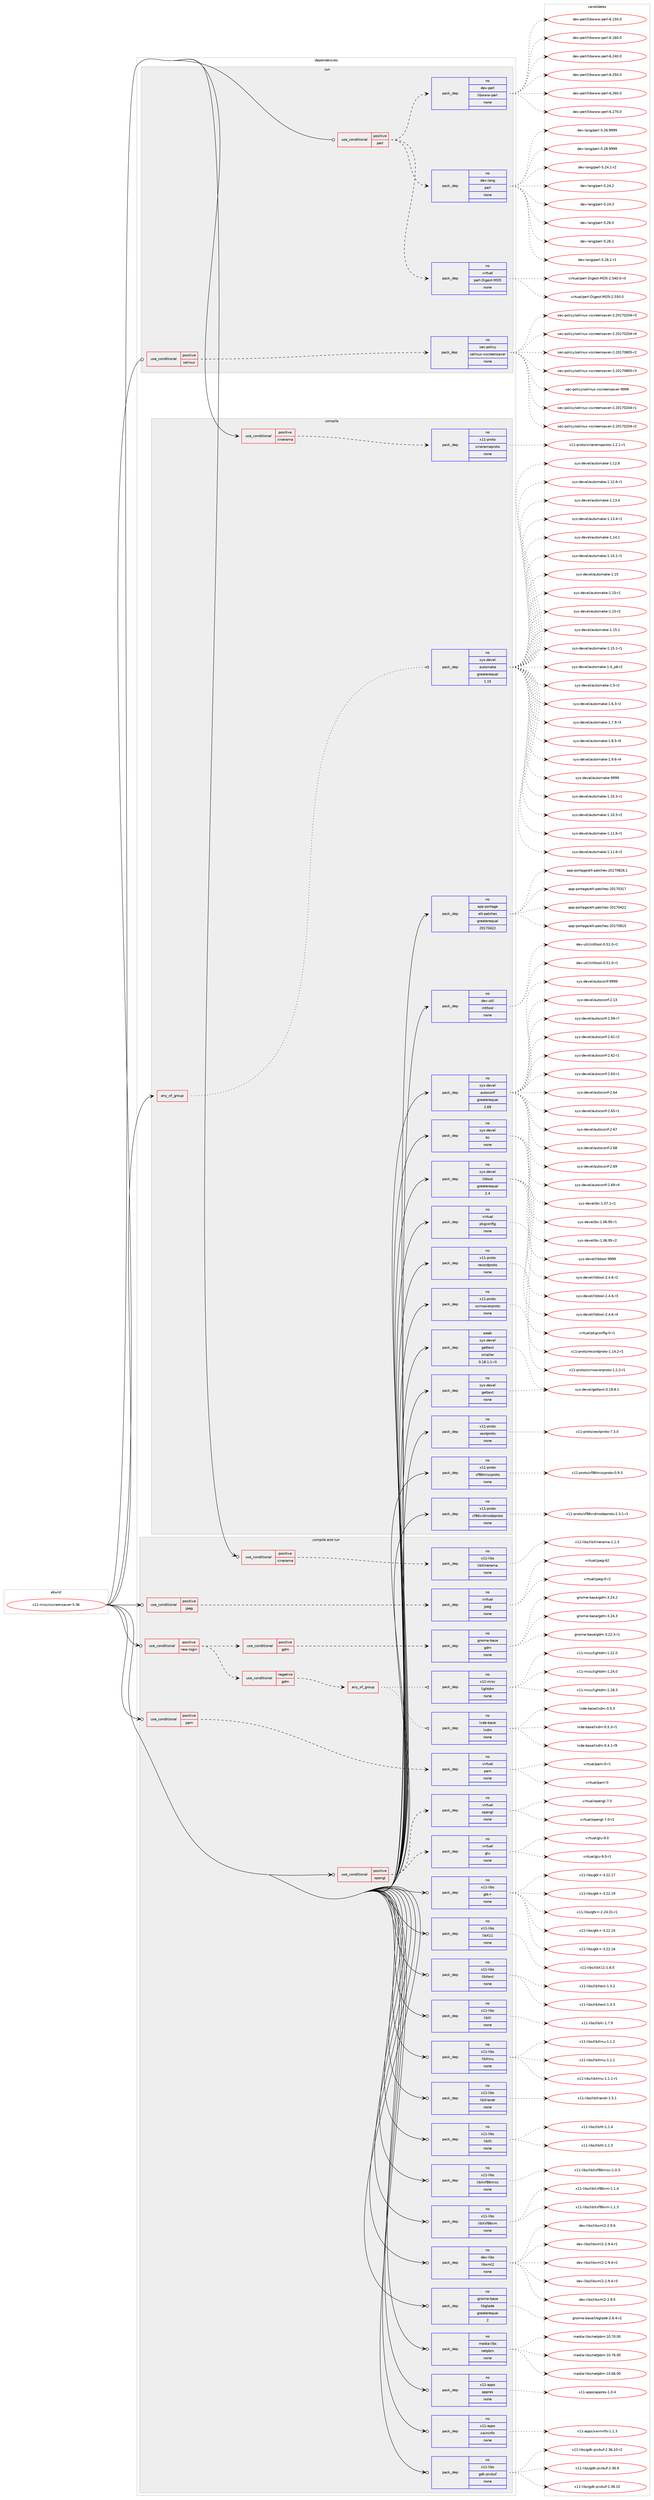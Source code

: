 digraph prolog {

# *************
# Graph options
# *************

newrank=true;
concentrate=true;
compound=true;
graph [rankdir=LR,fontname=Helvetica,fontsize=10,ranksep=1.5];#, ranksep=2.5, nodesep=0.2];
edge  [arrowhead=vee];
node  [fontname=Helvetica,fontsize=10];

# **********
# The ebuild
# **********

subgraph cluster_leftcol {
color=gray;
rank=same;
label=<<i>ebuild</i>>;
id [label="x11-misc/xscreensaver-5.36", color=red, width=4, href="../x11-misc/xscreensaver-5.36.svg"];
}

# ****************
# The dependencies
# ****************

subgraph cluster_midcol {
color=gray;
label=<<i>dependencies</i>>;
subgraph cluster_compile {
fillcolor="#eeeeee";
style=filled;
label=<<i>compile</i>>;
subgraph any9540 {
dependency525740 [label=<<TABLE BORDER="0" CELLBORDER="1" CELLSPACING="0" CELLPADDING="4"><TR><TD CELLPADDING="10">any_of_group</TD></TR></TABLE>>, shape=none, color=red];subgraph pack392377 {
dependency525741 [label=<<TABLE BORDER="0" CELLBORDER="1" CELLSPACING="0" CELLPADDING="4" WIDTH="220"><TR><TD ROWSPAN="6" CELLPADDING="30">pack_dep</TD></TR><TR><TD WIDTH="110">no</TD></TR><TR><TD>sys-devel</TD></TR><TR><TD>automake</TD></TR><TR><TD>greaterequal</TD></TR><TR><TD>1.15</TD></TR></TABLE>>, shape=none, color=blue];
}
dependency525740:e -> dependency525741:w [weight=20,style="dotted",arrowhead="oinv"];
}
id:e -> dependency525740:w [weight=20,style="solid",arrowhead="vee"];
subgraph cond123480 {
dependency525742 [label=<<TABLE BORDER="0" CELLBORDER="1" CELLSPACING="0" CELLPADDING="4"><TR><TD ROWSPAN="3" CELLPADDING="10">use_conditional</TD></TR><TR><TD>positive</TD></TR><TR><TD>xinerama</TD></TR></TABLE>>, shape=none, color=red];
subgraph pack392378 {
dependency525743 [label=<<TABLE BORDER="0" CELLBORDER="1" CELLSPACING="0" CELLPADDING="4" WIDTH="220"><TR><TD ROWSPAN="6" CELLPADDING="30">pack_dep</TD></TR><TR><TD WIDTH="110">no</TD></TR><TR><TD>x11-proto</TD></TR><TR><TD>xineramaproto</TD></TR><TR><TD>none</TD></TR><TR><TD></TD></TR></TABLE>>, shape=none, color=blue];
}
dependency525742:e -> dependency525743:w [weight=20,style="dashed",arrowhead="vee"];
}
id:e -> dependency525742:w [weight=20,style="solid",arrowhead="vee"];
subgraph pack392379 {
dependency525744 [label=<<TABLE BORDER="0" CELLBORDER="1" CELLSPACING="0" CELLPADDING="4" WIDTH="220"><TR><TD ROWSPAN="6" CELLPADDING="30">pack_dep</TD></TR><TR><TD WIDTH="110">no</TD></TR><TR><TD>app-portage</TD></TR><TR><TD>elt-patches</TD></TR><TR><TD>greaterequal</TD></TR><TR><TD>20170422</TD></TR></TABLE>>, shape=none, color=blue];
}
id:e -> dependency525744:w [weight=20,style="solid",arrowhead="vee"];
subgraph pack392380 {
dependency525745 [label=<<TABLE BORDER="0" CELLBORDER="1" CELLSPACING="0" CELLPADDING="4" WIDTH="220"><TR><TD ROWSPAN="6" CELLPADDING="30">pack_dep</TD></TR><TR><TD WIDTH="110">no</TD></TR><TR><TD>dev-util</TD></TR><TR><TD>intltool</TD></TR><TR><TD>none</TD></TR><TR><TD></TD></TR></TABLE>>, shape=none, color=blue];
}
id:e -> dependency525745:w [weight=20,style="solid",arrowhead="vee"];
subgraph pack392381 {
dependency525746 [label=<<TABLE BORDER="0" CELLBORDER="1" CELLSPACING="0" CELLPADDING="4" WIDTH="220"><TR><TD ROWSPAN="6" CELLPADDING="30">pack_dep</TD></TR><TR><TD WIDTH="110">no</TD></TR><TR><TD>sys-devel</TD></TR><TR><TD>autoconf</TD></TR><TR><TD>greaterequal</TD></TR><TR><TD>2.69</TD></TR></TABLE>>, shape=none, color=blue];
}
id:e -> dependency525746:w [weight=20,style="solid",arrowhead="vee"];
subgraph pack392382 {
dependency525747 [label=<<TABLE BORDER="0" CELLBORDER="1" CELLSPACING="0" CELLPADDING="4" WIDTH="220"><TR><TD ROWSPAN="6" CELLPADDING="30">pack_dep</TD></TR><TR><TD WIDTH="110">no</TD></TR><TR><TD>sys-devel</TD></TR><TR><TD>bc</TD></TR><TR><TD>none</TD></TR><TR><TD></TD></TR></TABLE>>, shape=none, color=blue];
}
id:e -> dependency525747:w [weight=20,style="solid",arrowhead="vee"];
subgraph pack392383 {
dependency525748 [label=<<TABLE BORDER="0" CELLBORDER="1" CELLSPACING="0" CELLPADDING="4" WIDTH="220"><TR><TD ROWSPAN="6" CELLPADDING="30">pack_dep</TD></TR><TR><TD WIDTH="110">no</TD></TR><TR><TD>sys-devel</TD></TR><TR><TD>gettext</TD></TR><TR><TD>none</TD></TR><TR><TD></TD></TR></TABLE>>, shape=none, color=blue];
}
id:e -> dependency525748:w [weight=20,style="solid",arrowhead="vee"];
subgraph pack392384 {
dependency525749 [label=<<TABLE BORDER="0" CELLBORDER="1" CELLSPACING="0" CELLPADDING="4" WIDTH="220"><TR><TD ROWSPAN="6" CELLPADDING="30">pack_dep</TD></TR><TR><TD WIDTH="110">no</TD></TR><TR><TD>sys-devel</TD></TR><TR><TD>libtool</TD></TR><TR><TD>greaterequal</TD></TR><TR><TD>2.4</TD></TR></TABLE>>, shape=none, color=blue];
}
id:e -> dependency525749:w [weight=20,style="solid",arrowhead="vee"];
subgraph pack392385 {
dependency525750 [label=<<TABLE BORDER="0" CELLBORDER="1" CELLSPACING="0" CELLPADDING="4" WIDTH="220"><TR><TD ROWSPAN="6" CELLPADDING="30">pack_dep</TD></TR><TR><TD WIDTH="110">no</TD></TR><TR><TD>virtual</TD></TR><TR><TD>pkgconfig</TD></TR><TR><TD>none</TD></TR><TR><TD></TD></TR></TABLE>>, shape=none, color=blue];
}
id:e -> dependency525750:w [weight=20,style="solid",arrowhead="vee"];
subgraph pack392386 {
dependency525751 [label=<<TABLE BORDER="0" CELLBORDER="1" CELLSPACING="0" CELLPADDING="4" WIDTH="220"><TR><TD ROWSPAN="6" CELLPADDING="30">pack_dep</TD></TR><TR><TD WIDTH="110">no</TD></TR><TR><TD>x11-proto</TD></TR><TR><TD>recordproto</TD></TR><TR><TD>none</TD></TR><TR><TD></TD></TR></TABLE>>, shape=none, color=blue];
}
id:e -> dependency525751:w [weight=20,style="solid",arrowhead="vee"];
subgraph pack392387 {
dependency525752 [label=<<TABLE BORDER="0" CELLBORDER="1" CELLSPACING="0" CELLPADDING="4" WIDTH="220"><TR><TD ROWSPAN="6" CELLPADDING="30">pack_dep</TD></TR><TR><TD WIDTH="110">no</TD></TR><TR><TD>x11-proto</TD></TR><TR><TD>scrnsaverproto</TD></TR><TR><TD>none</TD></TR><TR><TD></TD></TR></TABLE>>, shape=none, color=blue];
}
id:e -> dependency525752:w [weight=20,style="solid",arrowhead="vee"];
subgraph pack392388 {
dependency525753 [label=<<TABLE BORDER="0" CELLBORDER="1" CELLSPACING="0" CELLPADDING="4" WIDTH="220"><TR><TD ROWSPAN="6" CELLPADDING="30">pack_dep</TD></TR><TR><TD WIDTH="110">no</TD></TR><TR><TD>x11-proto</TD></TR><TR><TD>xextproto</TD></TR><TR><TD>none</TD></TR><TR><TD></TD></TR></TABLE>>, shape=none, color=blue];
}
id:e -> dependency525753:w [weight=20,style="solid",arrowhead="vee"];
subgraph pack392389 {
dependency525754 [label=<<TABLE BORDER="0" CELLBORDER="1" CELLSPACING="0" CELLPADDING="4" WIDTH="220"><TR><TD ROWSPAN="6" CELLPADDING="30">pack_dep</TD></TR><TR><TD WIDTH="110">no</TD></TR><TR><TD>x11-proto</TD></TR><TR><TD>xf86miscproto</TD></TR><TR><TD>none</TD></TR><TR><TD></TD></TR></TABLE>>, shape=none, color=blue];
}
id:e -> dependency525754:w [weight=20,style="solid",arrowhead="vee"];
subgraph pack392390 {
dependency525755 [label=<<TABLE BORDER="0" CELLBORDER="1" CELLSPACING="0" CELLPADDING="4" WIDTH="220"><TR><TD ROWSPAN="6" CELLPADDING="30">pack_dep</TD></TR><TR><TD WIDTH="110">no</TD></TR><TR><TD>x11-proto</TD></TR><TR><TD>xf86vidmodeproto</TD></TR><TR><TD>none</TD></TR><TR><TD></TD></TR></TABLE>>, shape=none, color=blue];
}
id:e -> dependency525755:w [weight=20,style="solid",arrowhead="vee"];
subgraph pack392391 {
dependency525756 [label=<<TABLE BORDER="0" CELLBORDER="1" CELLSPACING="0" CELLPADDING="4" WIDTH="220"><TR><TD ROWSPAN="6" CELLPADDING="30">pack_dep</TD></TR><TR><TD WIDTH="110">weak</TD></TR><TR><TD>sys-devel</TD></TR><TR><TD>gettext</TD></TR><TR><TD>smaller</TD></TR><TR><TD>0.18.1.1-r3</TD></TR></TABLE>>, shape=none, color=blue];
}
id:e -> dependency525756:w [weight=20,style="solid",arrowhead="vee"];
}
subgraph cluster_compileandrun {
fillcolor="#eeeeee";
style=filled;
label=<<i>compile and run</i>>;
subgraph cond123481 {
dependency525757 [label=<<TABLE BORDER="0" CELLBORDER="1" CELLSPACING="0" CELLPADDING="4"><TR><TD ROWSPAN="3" CELLPADDING="10">use_conditional</TD></TR><TR><TD>positive</TD></TR><TR><TD>jpeg</TD></TR></TABLE>>, shape=none, color=red];
subgraph pack392392 {
dependency525758 [label=<<TABLE BORDER="0" CELLBORDER="1" CELLSPACING="0" CELLPADDING="4" WIDTH="220"><TR><TD ROWSPAN="6" CELLPADDING="30">pack_dep</TD></TR><TR><TD WIDTH="110">no</TD></TR><TR><TD>virtual</TD></TR><TR><TD>jpeg</TD></TR><TR><TD>none</TD></TR><TR><TD></TD></TR></TABLE>>, shape=none, color=blue];
}
dependency525757:e -> dependency525758:w [weight=20,style="dashed",arrowhead="vee"];
}
id:e -> dependency525757:w [weight=20,style="solid",arrowhead="odotvee"];
subgraph cond123482 {
dependency525759 [label=<<TABLE BORDER="0" CELLBORDER="1" CELLSPACING="0" CELLPADDING="4"><TR><TD ROWSPAN="3" CELLPADDING="10">use_conditional</TD></TR><TR><TD>positive</TD></TR><TR><TD>new-login</TD></TR></TABLE>>, shape=none, color=red];
subgraph cond123483 {
dependency525760 [label=<<TABLE BORDER="0" CELLBORDER="1" CELLSPACING="0" CELLPADDING="4"><TR><TD ROWSPAN="3" CELLPADDING="10">use_conditional</TD></TR><TR><TD>positive</TD></TR><TR><TD>gdm</TD></TR></TABLE>>, shape=none, color=red];
subgraph pack392393 {
dependency525761 [label=<<TABLE BORDER="0" CELLBORDER="1" CELLSPACING="0" CELLPADDING="4" WIDTH="220"><TR><TD ROWSPAN="6" CELLPADDING="30">pack_dep</TD></TR><TR><TD WIDTH="110">no</TD></TR><TR><TD>gnome-base</TD></TR><TR><TD>gdm</TD></TR><TR><TD>none</TD></TR><TR><TD></TD></TR></TABLE>>, shape=none, color=blue];
}
dependency525760:e -> dependency525761:w [weight=20,style="dashed",arrowhead="vee"];
}
dependency525759:e -> dependency525760:w [weight=20,style="dashed",arrowhead="vee"];
subgraph cond123484 {
dependency525762 [label=<<TABLE BORDER="0" CELLBORDER="1" CELLSPACING="0" CELLPADDING="4"><TR><TD ROWSPAN="3" CELLPADDING="10">use_conditional</TD></TR><TR><TD>negative</TD></TR><TR><TD>gdm</TD></TR></TABLE>>, shape=none, color=red];
subgraph any9541 {
dependency525763 [label=<<TABLE BORDER="0" CELLBORDER="1" CELLSPACING="0" CELLPADDING="4"><TR><TD CELLPADDING="10">any_of_group</TD></TR></TABLE>>, shape=none, color=red];subgraph pack392394 {
dependency525764 [label=<<TABLE BORDER="0" CELLBORDER="1" CELLSPACING="0" CELLPADDING="4" WIDTH="220"><TR><TD ROWSPAN="6" CELLPADDING="30">pack_dep</TD></TR><TR><TD WIDTH="110">no</TD></TR><TR><TD>x11-misc</TD></TR><TR><TD>lightdm</TD></TR><TR><TD>none</TD></TR><TR><TD></TD></TR></TABLE>>, shape=none, color=blue];
}
dependency525763:e -> dependency525764:w [weight=20,style="dotted",arrowhead="oinv"];
subgraph pack392395 {
dependency525765 [label=<<TABLE BORDER="0" CELLBORDER="1" CELLSPACING="0" CELLPADDING="4" WIDTH="220"><TR><TD ROWSPAN="6" CELLPADDING="30">pack_dep</TD></TR><TR><TD WIDTH="110">no</TD></TR><TR><TD>lxde-base</TD></TR><TR><TD>lxdm</TD></TR><TR><TD>none</TD></TR><TR><TD></TD></TR></TABLE>>, shape=none, color=blue];
}
dependency525763:e -> dependency525765:w [weight=20,style="dotted",arrowhead="oinv"];
}
dependency525762:e -> dependency525763:w [weight=20,style="dashed",arrowhead="vee"];
}
dependency525759:e -> dependency525762:w [weight=20,style="dashed",arrowhead="vee"];
}
id:e -> dependency525759:w [weight=20,style="solid",arrowhead="odotvee"];
subgraph cond123485 {
dependency525766 [label=<<TABLE BORDER="0" CELLBORDER="1" CELLSPACING="0" CELLPADDING="4"><TR><TD ROWSPAN="3" CELLPADDING="10">use_conditional</TD></TR><TR><TD>positive</TD></TR><TR><TD>opengl</TD></TR></TABLE>>, shape=none, color=red];
subgraph pack392396 {
dependency525767 [label=<<TABLE BORDER="0" CELLBORDER="1" CELLSPACING="0" CELLPADDING="4" WIDTH="220"><TR><TD ROWSPAN="6" CELLPADDING="30">pack_dep</TD></TR><TR><TD WIDTH="110">no</TD></TR><TR><TD>virtual</TD></TR><TR><TD>glu</TD></TR><TR><TD>none</TD></TR><TR><TD></TD></TR></TABLE>>, shape=none, color=blue];
}
dependency525766:e -> dependency525767:w [weight=20,style="dashed",arrowhead="vee"];
subgraph pack392397 {
dependency525768 [label=<<TABLE BORDER="0" CELLBORDER="1" CELLSPACING="0" CELLPADDING="4" WIDTH="220"><TR><TD ROWSPAN="6" CELLPADDING="30">pack_dep</TD></TR><TR><TD WIDTH="110">no</TD></TR><TR><TD>virtual</TD></TR><TR><TD>opengl</TD></TR><TR><TD>none</TD></TR><TR><TD></TD></TR></TABLE>>, shape=none, color=blue];
}
dependency525766:e -> dependency525768:w [weight=20,style="dashed",arrowhead="vee"];
}
id:e -> dependency525766:w [weight=20,style="solid",arrowhead="odotvee"];
subgraph cond123486 {
dependency525769 [label=<<TABLE BORDER="0" CELLBORDER="1" CELLSPACING="0" CELLPADDING="4"><TR><TD ROWSPAN="3" CELLPADDING="10">use_conditional</TD></TR><TR><TD>positive</TD></TR><TR><TD>pam</TD></TR></TABLE>>, shape=none, color=red];
subgraph pack392398 {
dependency525770 [label=<<TABLE BORDER="0" CELLBORDER="1" CELLSPACING="0" CELLPADDING="4" WIDTH="220"><TR><TD ROWSPAN="6" CELLPADDING="30">pack_dep</TD></TR><TR><TD WIDTH="110">no</TD></TR><TR><TD>virtual</TD></TR><TR><TD>pam</TD></TR><TR><TD>none</TD></TR><TR><TD></TD></TR></TABLE>>, shape=none, color=blue];
}
dependency525769:e -> dependency525770:w [weight=20,style="dashed",arrowhead="vee"];
}
id:e -> dependency525769:w [weight=20,style="solid",arrowhead="odotvee"];
subgraph cond123487 {
dependency525771 [label=<<TABLE BORDER="0" CELLBORDER="1" CELLSPACING="0" CELLPADDING="4"><TR><TD ROWSPAN="3" CELLPADDING="10">use_conditional</TD></TR><TR><TD>positive</TD></TR><TR><TD>xinerama</TD></TR></TABLE>>, shape=none, color=red];
subgraph pack392399 {
dependency525772 [label=<<TABLE BORDER="0" CELLBORDER="1" CELLSPACING="0" CELLPADDING="4" WIDTH="220"><TR><TD ROWSPAN="6" CELLPADDING="30">pack_dep</TD></TR><TR><TD WIDTH="110">no</TD></TR><TR><TD>x11-libs</TD></TR><TR><TD>libXinerama</TD></TR><TR><TD>none</TD></TR><TR><TD></TD></TR></TABLE>>, shape=none, color=blue];
}
dependency525771:e -> dependency525772:w [weight=20,style="dashed",arrowhead="vee"];
}
id:e -> dependency525771:w [weight=20,style="solid",arrowhead="odotvee"];
subgraph pack392400 {
dependency525773 [label=<<TABLE BORDER="0" CELLBORDER="1" CELLSPACING="0" CELLPADDING="4" WIDTH="220"><TR><TD ROWSPAN="6" CELLPADDING="30">pack_dep</TD></TR><TR><TD WIDTH="110">no</TD></TR><TR><TD>dev-libs</TD></TR><TR><TD>libxml2</TD></TR><TR><TD>none</TD></TR><TR><TD></TD></TR></TABLE>>, shape=none, color=blue];
}
id:e -> dependency525773:w [weight=20,style="solid",arrowhead="odotvee"];
subgraph pack392401 {
dependency525774 [label=<<TABLE BORDER="0" CELLBORDER="1" CELLSPACING="0" CELLPADDING="4" WIDTH="220"><TR><TD ROWSPAN="6" CELLPADDING="30">pack_dep</TD></TR><TR><TD WIDTH="110">no</TD></TR><TR><TD>gnome-base</TD></TR><TR><TD>libglade</TD></TR><TR><TD>greaterequal</TD></TR><TR><TD>2</TD></TR></TABLE>>, shape=none, color=blue];
}
id:e -> dependency525774:w [weight=20,style="solid",arrowhead="odotvee"];
subgraph pack392402 {
dependency525775 [label=<<TABLE BORDER="0" CELLBORDER="1" CELLSPACING="0" CELLPADDING="4" WIDTH="220"><TR><TD ROWSPAN="6" CELLPADDING="30">pack_dep</TD></TR><TR><TD WIDTH="110">no</TD></TR><TR><TD>media-libs</TD></TR><TR><TD>netpbm</TD></TR><TR><TD>none</TD></TR><TR><TD></TD></TR></TABLE>>, shape=none, color=blue];
}
id:e -> dependency525775:w [weight=20,style="solid",arrowhead="odotvee"];
subgraph pack392403 {
dependency525776 [label=<<TABLE BORDER="0" CELLBORDER="1" CELLSPACING="0" CELLPADDING="4" WIDTH="220"><TR><TD ROWSPAN="6" CELLPADDING="30">pack_dep</TD></TR><TR><TD WIDTH="110">no</TD></TR><TR><TD>x11-apps</TD></TR><TR><TD>appres</TD></TR><TR><TD>none</TD></TR><TR><TD></TD></TR></TABLE>>, shape=none, color=blue];
}
id:e -> dependency525776:w [weight=20,style="solid",arrowhead="odotvee"];
subgraph pack392404 {
dependency525777 [label=<<TABLE BORDER="0" CELLBORDER="1" CELLSPACING="0" CELLPADDING="4" WIDTH="220"><TR><TD ROWSPAN="6" CELLPADDING="30">pack_dep</TD></TR><TR><TD WIDTH="110">no</TD></TR><TR><TD>x11-apps</TD></TR><TR><TD>xwininfo</TD></TR><TR><TD>none</TD></TR><TR><TD></TD></TR></TABLE>>, shape=none, color=blue];
}
id:e -> dependency525777:w [weight=20,style="solid",arrowhead="odotvee"];
subgraph pack392405 {
dependency525778 [label=<<TABLE BORDER="0" CELLBORDER="1" CELLSPACING="0" CELLPADDING="4" WIDTH="220"><TR><TD ROWSPAN="6" CELLPADDING="30">pack_dep</TD></TR><TR><TD WIDTH="110">no</TD></TR><TR><TD>x11-libs</TD></TR><TR><TD>gdk-pixbuf</TD></TR><TR><TD>none</TD></TR><TR><TD></TD></TR></TABLE>>, shape=none, color=blue];
}
id:e -> dependency525778:w [weight=20,style="solid",arrowhead="odotvee"];
subgraph pack392406 {
dependency525779 [label=<<TABLE BORDER="0" CELLBORDER="1" CELLSPACING="0" CELLPADDING="4" WIDTH="220"><TR><TD ROWSPAN="6" CELLPADDING="30">pack_dep</TD></TR><TR><TD WIDTH="110">no</TD></TR><TR><TD>x11-libs</TD></TR><TR><TD>gtk+</TD></TR><TR><TD>none</TD></TR><TR><TD></TD></TR></TABLE>>, shape=none, color=blue];
}
id:e -> dependency525779:w [weight=20,style="solid",arrowhead="odotvee"];
subgraph pack392407 {
dependency525780 [label=<<TABLE BORDER="0" CELLBORDER="1" CELLSPACING="0" CELLPADDING="4" WIDTH="220"><TR><TD ROWSPAN="6" CELLPADDING="30">pack_dep</TD></TR><TR><TD WIDTH="110">no</TD></TR><TR><TD>x11-libs</TD></TR><TR><TD>libX11</TD></TR><TR><TD>none</TD></TR><TR><TD></TD></TR></TABLE>>, shape=none, color=blue];
}
id:e -> dependency525780:w [weight=20,style="solid",arrowhead="odotvee"];
subgraph pack392408 {
dependency525781 [label=<<TABLE BORDER="0" CELLBORDER="1" CELLSPACING="0" CELLPADDING="4" WIDTH="220"><TR><TD ROWSPAN="6" CELLPADDING="30">pack_dep</TD></TR><TR><TD WIDTH="110">no</TD></TR><TR><TD>x11-libs</TD></TR><TR><TD>libXext</TD></TR><TR><TD>none</TD></TR><TR><TD></TD></TR></TABLE>>, shape=none, color=blue];
}
id:e -> dependency525781:w [weight=20,style="solid",arrowhead="odotvee"];
subgraph pack392409 {
dependency525782 [label=<<TABLE BORDER="0" CELLBORDER="1" CELLSPACING="0" CELLPADDING="4" WIDTH="220"><TR><TD ROWSPAN="6" CELLPADDING="30">pack_dep</TD></TR><TR><TD WIDTH="110">no</TD></TR><TR><TD>x11-libs</TD></TR><TR><TD>libXi</TD></TR><TR><TD>none</TD></TR><TR><TD></TD></TR></TABLE>>, shape=none, color=blue];
}
id:e -> dependency525782:w [weight=20,style="solid",arrowhead="odotvee"];
subgraph pack392410 {
dependency525783 [label=<<TABLE BORDER="0" CELLBORDER="1" CELLSPACING="0" CELLPADDING="4" WIDTH="220"><TR><TD ROWSPAN="6" CELLPADDING="30">pack_dep</TD></TR><TR><TD WIDTH="110">no</TD></TR><TR><TD>x11-libs</TD></TR><TR><TD>libXmu</TD></TR><TR><TD>none</TD></TR><TR><TD></TD></TR></TABLE>>, shape=none, color=blue];
}
id:e -> dependency525783:w [weight=20,style="solid",arrowhead="odotvee"];
subgraph pack392411 {
dependency525784 [label=<<TABLE BORDER="0" CELLBORDER="1" CELLSPACING="0" CELLPADDING="4" WIDTH="220"><TR><TD ROWSPAN="6" CELLPADDING="30">pack_dep</TD></TR><TR><TD WIDTH="110">no</TD></TR><TR><TD>x11-libs</TD></TR><TR><TD>libXrandr</TD></TR><TR><TD>none</TD></TR><TR><TD></TD></TR></TABLE>>, shape=none, color=blue];
}
id:e -> dependency525784:w [weight=20,style="solid",arrowhead="odotvee"];
subgraph pack392412 {
dependency525785 [label=<<TABLE BORDER="0" CELLBORDER="1" CELLSPACING="0" CELLPADDING="4" WIDTH="220"><TR><TD ROWSPAN="6" CELLPADDING="30">pack_dep</TD></TR><TR><TD WIDTH="110">no</TD></TR><TR><TD>x11-libs</TD></TR><TR><TD>libXt</TD></TR><TR><TD>none</TD></TR><TR><TD></TD></TR></TABLE>>, shape=none, color=blue];
}
id:e -> dependency525785:w [weight=20,style="solid",arrowhead="odotvee"];
subgraph pack392413 {
dependency525786 [label=<<TABLE BORDER="0" CELLBORDER="1" CELLSPACING="0" CELLPADDING="4" WIDTH="220"><TR><TD ROWSPAN="6" CELLPADDING="30">pack_dep</TD></TR><TR><TD WIDTH="110">no</TD></TR><TR><TD>x11-libs</TD></TR><TR><TD>libXxf86misc</TD></TR><TR><TD>none</TD></TR><TR><TD></TD></TR></TABLE>>, shape=none, color=blue];
}
id:e -> dependency525786:w [weight=20,style="solid",arrowhead="odotvee"];
subgraph pack392414 {
dependency525787 [label=<<TABLE BORDER="0" CELLBORDER="1" CELLSPACING="0" CELLPADDING="4" WIDTH="220"><TR><TD ROWSPAN="6" CELLPADDING="30">pack_dep</TD></TR><TR><TD WIDTH="110">no</TD></TR><TR><TD>x11-libs</TD></TR><TR><TD>libXxf86vm</TD></TR><TR><TD>none</TD></TR><TR><TD></TD></TR></TABLE>>, shape=none, color=blue];
}
id:e -> dependency525787:w [weight=20,style="solid",arrowhead="odotvee"];
}
subgraph cluster_run {
fillcolor="#eeeeee";
style=filled;
label=<<i>run</i>>;
subgraph cond123488 {
dependency525788 [label=<<TABLE BORDER="0" CELLBORDER="1" CELLSPACING="0" CELLPADDING="4"><TR><TD ROWSPAN="3" CELLPADDING="10">use_conditional</TD></TR><TR><TD>positive</TD></TR><TR><TD>perl</TD></TR></TABLE>>, shape=none, color=red];
subgraph pack392415 {
dependency525789 [label=<<TABLE BORDER="0" CELLBORDER="1" CELLSPACING="0" CELLPADDING="4" WIDTH="220"><TR><TD ROWSPAN="6" CELLPADDING="30">pack_dep</TD></TR><TR><TD WIDTH="110">no</TD></TR><TR><TD>dev-lang</TD></TR><TR><TD>perl</TD></TR><TR><TD>none</TD></TR><TR><TD></TD></TR></TABLE>>, shape=none, color=blue];
}
dependency525788:e -> dependency525789:w [weight=20,style="dashed",arrowhead="vee"];
subgraph pack392416 {
dependency525790 [label=<<TABLE BORDER="0" CELLBORDER="1" CELLSPACING="0" CELLPADDING="4" WIDTH="220"><TR><TD ROWSPAN="6" CELLPADDING="30">pack_dep</TD></TR><TR><TD WIDTH="110">no</TD></TR><TR><TD>dev-perl</TD></TR><TR><TD>libwww-perl</TD></TR><TR><TD>none</TD></TR><TR><TD></TD></TR></TABLE>>, shape=none, color=blue];
}
dependency525788:e -> dependency525790:w [weight=20,style="dashed",arrowhead="vee"];
subgraph pack392417 {
dependency525791 [label=<<TABLE BORDER="0" CELLBORDER="1" CELLSPACING="0" CELLPADDING="4" WIDTH="220"><TR><TD ROWSPAN="6" CELLPADDING="30">pack_dep</TD></TR><TR><TD WIDTH="110">no</TD></TR><TR><TD>virtual</TD></TR><TR><TD>perl-Digest-MD5</TD></TR><TR><TD>none</TD></TR><TR><TD></TD></TR></TABLE>>, shape=none, color=blue];
}
dependency525788:e -> dependency525791:w [weight=20,style="dashed",arrowhead="vee"];
}
id:e -> dependency525788:w [weight=20,style="solid",arrowhead="odot"];
subgraph cond123489 {
dependency525792 [label=<<TABLE BORDER="0" CELLBORDER="1" CELLSPACING="0" CELLPADDING="4"><TR><TD ROWSPAN="3" CELLPADDING="10">use_conditional</TD></TR><TR><TD>positive</TD></TR><TR><TD>selinux</TD></TR></TABLE>>, shape=none, color=red];
subgraph pack392418 {
dependency525793 [label=<<TABLE BORDER="0" CELLBORDER="1" CELLSPACING="0" CELLPADDING="4" WIDTH="220"><TR><TD ROWSPAN="6" CELLPADDING="30">pack_dep</TD></TR><TR><TD WIDTH="110">no</TD></TR><TR><TD>sec-policy</TD></TR><TR><TD>selinux-xscreensaver</TD></TR><TR><TD>none</TD></TR><TR><TD></TD></TR></TABLE>>, shape=none, color=blue];
}
dependency525792:e -> dependency525793:w [weight=20,style="dashed",arrowhead="vee"];
}
id:e -> dependency525792:w [weight=20,style="solid",arrowhead="odot"];
}
}

# **************
# The candidates
# **************

subgraph cluster_choices {
rank=same;
color=gray;
label=<<i>candidates</i>>;

subgraph choice392377 {
color=black;
nodesep=1;
choice11512111545100101118101108479711711611110997107101454946494846514511449 [label="sys-devel/automake-1.10.3-r1", color=red, width=4,href="../sys-devel/automake-1.10.3-r1.svg"];
choice11512111545100101118101108479711711611110997107101454946494846514511450 [label="sys-devel/automake-1.10.3-r2", color=red, width=4,href="../sys-devel/automake-1.10.3-r2.svg"];
choice11512111545100101118101108479711711611110997107101454946494946544511449 [label="sys-devel/automake-1.11.6-r1", color=red, width=4,href="../sys-devel/automake-1.11.6-r1.svg"];
choice11512111545100101118101108479711711611110997107101454946494946544511450 [label="sys-devel/automake-1.11.6-r2", color=red, width=4,href="../sys-devel/automake-1.11.6-r2.svg"];
choice1151211154510010111810110847971171161111099710710145494649504654 [label="sys-devel/automake-1.12.6", color=red, width=4,href="../sys-devel/automake-1.12.6.svg"];
choice11512111545100101118101108479711711611110997107101454946495046544511449 [label="sys-devel/automake-1.12.6-r1", color=red, width=4,href="../sys-devel/automake-1.12.6-r1.svg"];
choice1151211154510010111810110847971171161111099710710145494649514652 [label="sys-devel/automake-1.13.4", color=red, width=4,href="../sys-devel/automake-1.13.4.svg"];
choice11512111545100101118101108479711711611110997107101454946495146524511449 [label="sys-devel/automake-1.13.4-r1", color=red, width=4,href="../sys-devel/automake-1.13.4-r1.svg"];
choice1151211154510010111810110847971171161111099710710145494649524649 [label="sys-devel/automake-1.14.1", color=red, width=4,href="../sys-devel/automake-1.14.1.svg"];
choice11512111545100101118101108479711711611110997107101454946495246494511449 [label="sys-devel/automake-1.14.1-r1", color=red, width=4,href="../sys-devel/automake-1.14.1-r1.svg"];
choice115121115451001011181011084797117116111109971071014549464953 [label="sys-devel/automake-1.15", color=red, width=4,href="../sys-devel/automake-1.15.svg"];
choice1151211154510010111810110847971171161111099710710145494649534511449 [label="sys-devel/automake-1.15-r1", color=red, width=4,href="../sys-devel/automake-1.15-r1.svg"];
choice1151211154510010111810110847971171161111099710710145494649534511450 [label="sys-devel/automake-1.15-r2", color=red, width=4,href="../sys-devel/automake-1.15-r2.svg"];
choice1151211154510010111810110847971171161111099710710145494649534649 [label="sys-devel/automake-1.15.1", color=red, width=4,href="../sys-devel/automake-1.15.1.svg"];
choice11512111545100101118101108479711711611110997107101454946495346494511449 [label="sys-devel/automake-1.15.1-r1", color=red, width=4,href="../sys-devel/automake-1.15.1-r1.svg"];
choice115121115451001011181011084797117116111109971071014549465295112544511450 [label="sys-devel/automake-1.4_p6-r2", color=red, width=4,href="../sys-devel/automake-1.4_p6-r2.svg"];
choice11512111545100101118101108479711711611110997107101454946534511450 [label="sys-devel/automake-1.5-r2", color=red, width=4,href="../sys-devel/automake-1.5-r2.svg"];
choice115121115451001011181011084797117116111109971071014549465446514511450 [label="sys-devel/automake-1.6.3-r2", color=red, width=4,href="../sys-devel/automake-1.6.3-r2.svg"];
choice115121115451001011181011084797117116111109971071014549465546574511451 [label="sys-devel/automake-1.7.9-r3", color=red, width=4,href="../sys-devel/automake-1.7.9-r3.svg"];
choice115121115451001011181011084797117116111109971071014549465646534511453 [label="sys-devel/automake-1.8.5-r5", color=red, width=4,href="../sys-devel/automake-1.8.5-r5.svg"];
choice115121115451001011181011084797117116111109971071014549465746544511452 [label="sys-devel/automake-1.9.6-r4", color=red, width=4,href="../sys-devel/automake-1.9.6-r4.svg"];
choice115121115451001011181011084797117116111109971071014557575757 [label="sys-devel/automake-9999", color=red, width=4,href="../sys-devel/automake-9999.svg"];
dependency525741:e -> choice11512111545100101118101108479711711611110997107101454946494846514511449:w [style=dotted,weight="100"];
dependency525741:e -> choice11512111545100101118101108479711711611110997107101454946494846514511450:w [style=dotted,weight="100"];
dependency525741:e -> choice11512111545100101118101108479711711611110997107101454946494946544511449:w [style=dotted,weight="100"];
dependency525741:e -> choice11512111545100101118101108479711711611110997107101454946494946544511450:w [style=dotted,weight="100"];
dependency525741:e -> choice1151211154510010111810110847971171161111099710710145494649504654:w [style=dotted,weight="100"];
dependency525741:e -> choice11512111545100101118101108479711711611110997107101454946495046544511449:w [style=dotted,weight="100"];
dependency525741:e -> choice1151211154510010111810110847971171161111099710710145494649514652:w [style=dotted,weight="100"];
dependency525741:e -> choice11512111545100101118101108479711711611110997107101454946495146524511449:w [style=dotted,weight="100"];
dependency525741:e -> choice1151211154510010111810110847971171161111099710710145494649524649:w [style=dotted,weight="100"];
dependency525741:e -> choice11512111545100101118101108479711711611110997107101454946495246494511449:w [style=dotted,weight="100"];
dependency525741:e -> choice115121115451001011181011084797117116111109971071014549464953:w [style=dotted,weight="100"];
dependency525741:e -> choice1151211154510010111810110847971171161111099710710145494649534511449:w [style=dotted,weight="100"];
dependency525741:e -> choice1151211154510010111810110847971171161111099710710145494649534511450:w [style=dotted,weight="100"];
dependency525741:e -> choice1151211154510010111810110847971171161111099710710145494649534649:w [style=dotted,weight="100"];
dependency525741:e -> choice11512111545100101118101108479711711611110997107101454946495346494511449:w [style=dotted,weight="100"];
dependency525741:e -> choice115121115451001011181011084797117116111109971071014549465295112544511450:w [style=dotted,weight="100"];
dependency525741:e -> choice11512111545100101118101108479711711611110997107101454946534511450:w [style=dotted,weight="100"];
dependency525741:e -> choice115121115451001011181011084797117116111109971071014549465446514511450:w [style=dotted,weight="100"];
dependency525741:e -> choice115121115451001011181011084797117116111109971071014549465546574511451:w [style=dotted,weight="100"];
dependency525741:e -> choice115121115451001011181011084797117116111109971071014549465646534511453:w [style=dotted,weight="100"];
dependency525741:e -> choice115121115451001011181011084797117116111109971071014549465746544511452:w [style=dotted,weight="100"];
dependency525741:e -> choice115121115451001011181011084797117116111109971071014557575757:w [style=dotted,weight="100"];
}
subgraph choice392378 {
color=black;
nodesep=1;
choice1204949451121141111161114712010511010111497109971121141111161114549465046494511449 [label="x11-proto/xineramaproto-1.2.1-r1", color=red, width=4,href="../x11-proto/xineramaproto-1.2.1-r1.svg"];
dependency525743:e -> choice1204949451121141111161114712010511010111497109971121141111161114549465046494511449:w [style=dotted,weight="100"];
}
subgraph choice392379 {
color=black;
nodesep=1;
choice97112112451121111141169710310147101108116451129711699104101115455048495548514955 [label="app-portage/elt-patches-20170317", color=red, width=4,href="../app-portage/elt-patches-20170317.svg"];
choice97112112451121111141169710310147101108116451129711699104101115455048495548525050 [label="app-portage/elt-patches-20170422", color=red, width=4,href="../app-portage/elt-patches-20170422.svg"];
choice97112112451121111141169710310147101108116451129711699104101115455048495548564953 [label="app-portage/elt-patches-20170815", color=red, width=4,href="../app-portage/elt-patches-20170815.svg"];
choice971121124511211111411697103101471011081164511297116991041011154550484955485650544649 [label="app-portage/elt-patches-20170826.1", color=red, width=4,href="../app-portage/elt-patches-20170826.1.svg"];
dependency525744:e -> choice97112112451121111141169710310147101108116451129711699104101115455048495548514955:w [style=dotted,weight="100"];
dependency525744:e -> choice97112112451121111141169710310147101108116451129711699104101115455048495548525050:w [style=dotted,weight="100"];
dependency525744:e -> choice97112112451121111141169710310147101108116451129711699104101115455048495548564953:w [style=dotted,weight="100"];
dependency525744:e -> choice971121124511211111411697103101471011081164511297116991041011154550484955485650544649:w [style=dotted,weight="100"];
}
subgraph choice392380 {
color=black;
nodesep=1;
choice1001011184511711610510847105110116108116111111108454846534946484511449 [label="dev-util/intltool-0.51.0-r1", color=red, width=4,href="../dev-util/intltool-0.51.0-r1.svg"];
choice1001011184511711610510847105110116108116111111108454846534946484511450 [label="dev-util/intltool-0.51.0-r2", color=red, width=4,href="../dev-util/intltool-0.51.0-r2.svg"];
dependency525745:e -> choice1001011184511711610510847105110116108116111111108454846534946484511449:w [style=dotted,weight="100"];
dependency525745:e -> choice1001011184511711610510847105110116108116111111108454846534946484511450:w [style=dotted,weight="100"];
}
subgraph choice392381 {
color=black;
nodesep=1;
choice115121115451001011181011084797117116111991111101024550464951 [label="sys-devel/autoconf-2.13", color=red, width=4,href="../sys-devel/autoconf-2.13.svg"];
choice1151211154510010111810110847971171161119911111010245504653574511455 [label="sys-devel/autoconf-2.59-r7", color=red, width=4,href="../sys-devel/autoconf-2.59-r7.svg"];
choice1151211154510010111810110847971171161119911111010245504654494511450 [label="sys-devel/autoconf-2.61-r2", color=red, width=4,href="../sys-devel/autoconf-2.61-r2.svg"];
choice1151211154510010111810110847971171161119911111010245504654504511449 [label="sys-devel/autoconf-2.62-r1", color=red, width=4,href="../sys-devel/autoconf-2.62-r1.svg"];
choice1151211154510010111810110847971171161119911111010245504654514511449 [label="sys-devel/autoconf-2.63-r1", color=red, width=4,href="../sys-devel/autoconf-2.63-r1.svg"];
choice115121115451001011181011084797117116111991111101024550465452 [label="sys-devel/autoconf-2.64", color=red, width=4,href="../sys-devel/autoconf-2.64.svg"];
choice1151211154510010111810110847971171161119911111010245504654534511449 [label="sys-devel/autoconf-2.65-r1", color=red, width=4,href="../sys-devel/autoconf-2.65-r1.svg"];
choice115121115451001011181011084797117116111991111101024550465455 [label="sys-devel/autoconf-2.67", color=red, width=4,href="../sys-devel/autoconf-2.67.svg"];
choice115121115451001011181011084797117116111991111101024550465456 [label="sys-devel/autoconf-2.68", color=red, width=4,href="../sys-devel/autoconf-2.68.svg"];
choice115121115451001011181011084797117116111991111101024550465457 [label="sys-devel/autoconf-2.69", color=red, width=4,href="../sys-devel/autoconf-2.69.svg"];
choice1151211154510010111810110847971171161119911111010245504654574511452 [label="sys-devel/autoconf-2.69-r4", color=red, width=4,href="../sys-devel/autoconf-2.69-r4.svg"];
choice115121115451001011181011084797117116111991111101024557575757 [label="sys-devel/autoconf-9999", color=red, width=4,href="../sys-devel/autoconf-9999.svg"];
dependency525746:e -> choice115121115451001011181011084797117116111991111101024550464951:w [style=dotted,weight="100"];
dependency525746:e -> choice1151211154510010111810110847971171161119911111010245504653574511455:w [style=dotted,weight="100"];
dependency525746:e -> choice1151211154510010111810110847971171161119911111010245504654494511450:w [style=dotted,weight="100"];
dependency525746:e -> choice1151211154510010111810110847971171161119911111010245504654504511449:w [style=dotted,weight="100"];
dependency525746:e -> choice1151211154510010111810110847971171161119911111010245504654514511449:w [style=dotted,weight="100"];
dependency525746:e -> choice115121115451001011181011084797117116111991111101024550465452:w [style=dotted,weight="100"];
dependency525746:e -> choice1151211154510010111810110847971171161119911111010245504654534511449:w [style=dotted,weight="100"];
dependency525746:e -> choice115121115451001011181011084797117116111991111101024550465455:w [style=dotted,weight="100"];
dependency525746:e -> choice115121115451001011181011084797117116111991111101024550465456:w [style=dotted,weight="100"];
dependency525746:e -> choice115121115451001011181011084797117116111991111101024550465457:w [style=dotted,weight="100"];
dependency525746:e -> choice1151211154510010111810110847971171161119911111010245504654574511452:w [style=dotted,weight="100"];
dependency525746:e -> choice115121115451001011181011084797117116111991111101024557575757:w [style=dotted,weight="100"];
}
subgraph choice392382 {
color=black;
nodesep=1;
choice1151211154510010111810110847989945494648544657534511449 [label="sys-devel/bc-1.06.95-r1", color=red, width=4,href="../sys-devel/bc-1.06.95-r1.svg"];
choice1151211154510010111810110847989945494648544657534511450 [label="sys-devel/bc-1.06.95-r2", color=red, width=4,href="../sys-devel/bc-1.06.95-r2.svg"];
choice11512111545100101118101108479899454946485546494511449 [label="sys-devel/bc-1.07.1-r1", color=red, width=4,href="../sys-devel/bc-1.07.1-r1.svg"];
dependency525747:e -> choice1151211154510010111810110847989945494648544657534511449:w [style=dotted,weight="100"];
dependency525747:e -> choice1151211154510010111810110847989945494648544657534511450:w [style=dotted,weight="100"];
dependency525747:e -> choice11512111545100101118101108479899454946485546494511449:w [style=dotted,weight="100"];
}
subgraph choice392383 {
color=black;
nodesep=1;
choice1151211154510010111810110847103101116116101120116454846495746564649 [label="sys-devel/gettext-0.19.8.1", color=red, width=4,href="../sys-devel/gettext-0.19.8.1.svg"];
dependency525748:e -> choice1151211154510010111810110847103101116116101120116454846495746564649:w [style=dotted,weight="100"];
}
subgraph choice392384 {
color=black;
nodesep=1;
choice1151211154510010111810110847108105981161111111084550465246544511450 [label="sys-devel/libtool-2.4.6-r2", color=red, width=4,href="../sys-devel/libtool-2.4.6-r2.svg"];
choice1151211154510010111810110847108105981161111111084550465246544511451 [label="sys-devel/libtool-2.4.6-r3", color=red, width=4,href="../sys-devel/libtool-2.4.6-r3.svg"];
choice1151211154510010111810110847108105981161111111084550465246544511452 [label="sys-devel/libtool-2.4.6-r4", color=red, width=4,href="../sys-devel/libtool-2.4.6-r4.svg"];
choice1151211154510010111810110847108105981161111111084557575757 [label="sys-devel/libtool-9999", color=red, width=4,href="../sys-devel/libtool-9999.svg"];
dependency525749:e -> choice1151211154510010111810110847108105981161111111084550465246544511450:w [style=dotted,weight="100"];
dependency525749:e -> choice1151211154510010111810110847108105981161111111084550465246544511451:w [style=dotted,weight="100"];
dependency525749:e -> choice1151211154510010111810110847108105981161111111084550465246544511452:w [style=dotted,weight="100"];
dependency525749:e -> choice1151211154510010111810110847108105981161111111084557575757:w [style=dotted,weight="100"];
}
subgraph choice392385 {
color=black;
nodesep=1;
choice11810511411611797108471121071039911111010210510345484511449 [label="virtual/pkgconfig-0-r1", color=red, width=4,href="../virtual/pkgconfig-0-r1.svg"];
dependency525750:e -> choice11810511411611797108471121071039911111010210510345484511449:w [style=dotted,weight="100"];
}
subgraph choice392386 {
color=black;
nodesep=1;
choice1204949451121141111161114711410199111114100112114111116111454946495246504511449 [label="x11-proto/recordproto-1.14.2-r1", color=red, width=4,href="../x11-proto/recordproto-1.14.2-r1.svg"];
dependency525751:e -> choice1204949451121141111161114711410199111114100112114111116111454946495246504511449:w [style=dotted,weight="100"];
}
subgraph choice392387 {
color=black;
nodesep=1;
choice1204949451121141111161114711599114110115971181011141121141111161114549465046504511449 [label="x11-proto/scrnsaverproto-1.2.2-r1", color=red, width=4,href="../x11-proto/scrnsaverproto-1.2.2-r1.svg"];
dependency525752:e -> choice1204949451121141111161114711599114110115971181011141121141111161114549465046504511449:w [style=dotted,weight="100"];
}
subgraph choice392388 {
color=black;
nodesep=1;
choice12049494511211411111611147120101120116112114111116111455546514648 [label="x11-proto/xextproto-7.3.0", color=red, width=4,href="../x11-proto/xextproto-7.3.0.svg"];
dependency525753:e -> choice12049494511211411111611147120101120116112114111116111455546514648:w [style=dotted,weight="100"];
}
subgraph choice392389 {
color=black;
nodesep=1;
choice12049494511211411111611147120102565410910511599112114111116111454846574651 [label="x11-proto/xf86miscproto-0.9.3", color=red, width=4,href="../x11-proto/xf86miscproto-0.9.3.svg"];
dependency525754:e -> choice12049494511211411111611147120102565410910511599112114111116111454846574651:w [style=dotted,weight="100"];
}
subgraph choice392390 {
color=black;
nodesep=1;
choice1204949451121141111161114712010256541181051001091111001011121141111161114550465146494511449 [label="x11-proto/xf86vidmodeproto-2.3.1-r1", color=red, width=4,href="../x11-proto/xf86vidmodeproto-2.3.1-r1.svg"];
dependency525755:e -> choice1204949451121141111161114712010256541181051001091111001011121141111161114550465146494511449:w [style=dotted,weight="100"];
}
subgraph choice392391 {
color=black;
nodesep=1;
choice1151211154510010111810110847103101116116101120116454846495746564649 [label="sys-devel/gettext-0.19.8.1", color=red, width=4,href="../sys-devel/gettext-0.19.8.1.svg"];
dependency525756:e -> choice1151211154510010111810110847103101116116101120116454846495746564649:w [style=dotted,weight="100"];
}
subgraph choice392392 {
color=black;
nodesep=1;
choice118105114116117971084710611210110345484511450 [label="virtual/jpeg-0-r2", color=red, width=4,href="../virtual/jpeg-0-r2.svg"];
choice1181051141161179710847106112101103455450 [label="virtual/jpeg-62", color=red, width=4,href="../virtual/jpeg-62.svg"];
dependency525758:e -> choice118105114116117971084710611210110345484511450:w [style=dotted,weight="100"];
dependency525758:e -> choice1181051141161179710847106112101103455450:w [style=dotted,weight="100"];
}
subgraph choice392393 {
color=black;
nodesep=1;
choice10311011110910145989711510147103100109455146505046514511449 [label="gnome-base/gdm-3.22.3-r1", color=red, width=4,href="../gnome-base/gdm-3.22.3-r1.svg"];
choice1031101111091014598971151014710310010945514650524650 [label="gnome-base/gdm-3.24.2", color=red, width=4,href="../gnome-base/gdm-3.24.2.svg"];
choice1031101111091014598971151014710310010945514650524651 [label="gnome-base/gdm-3.24.3", color=red, width=4,href="../gnome-base/gdm-3.24.3.svg"];
dependency525761:e -> choice10311011110910145989711510147103100109455146505046514511449:w [style=dotted,weight="100"];
dependency525761:e -> choice1031101111091014598971151014710310010945514650524650:w [style=dotted,weight="100"];
dependency525761:e -> choice1031101111091014598971151014710310010945514650524651:w [style=dotted,weight="100"];
}
subgraph choice392394 {
color=black;
nodesep=1;
choice120494945109105115994710810510310411610010945494649564651 [label="x11-misc/lightdm-1.18.3", color=red, width=4,href="../x11-misc/lightdm-1.18.3.svg"];
choice120494945109105115994710810510310411610010945494650504648 [label="x11-misc/lightdm-1.22.0", color=red, width=4,href="../x11-misc/lightdm-1.22.0.svg"];
choice120494945109105115994710810510310411610010945494650524648 [label="x11-misc/lightdm-1.24.0", color=red, width=4,href="../x11-misc/lightdm-1.24.0.svg"];
dependency525764:e -> choice120494945109105115994710810510310411610010945494649564651:w [style=dotted,weight="100"];
dependency525764:e -> choice120494945109105115994710810510310411610010945494650504648:w [style=dotted,weight="100"];
dependency525764:e -> choice120494945109105115994710810510310411610010945494650524648:w [style=dotted,weight="100"];
}
subgraph choice392395 {
color=black;
nodesep=1;
choice108120100101459897115101471081201001094548465246494511457 [label="lxde-base/lxdm-0.4.1-r9", color=red, width=4,href="../lxde-base/lxdm-0.4.1-r9.svg"];
choice10812010010145989711510147108120100109454846534651 [label="lxde-base/lxdm-0.5.3", color=red, width=4,href="../lxde-base/lxdm-0.5.3.svg"];
choice108120100101459897115101471081201001094548465346514511449 [label="lxde-base/lxdm-0.5.3-r1", color=red, width=4,href="../lxde-base/lxdm-0.5.3-r1.svg"];
dependency525765:e -> choice108120100101459897115101471081201001094548465246494511457:w [style=dotted,weight="100"];
dependency525765:e -> choice10812010010145989711510147108120100109454846534651:w [style=dotted,weight="100"];
dependency525765:e -> choice108120100101459897115101471081201001094548465346514511449:w [style=dotted,weight="100"];
}
subgraph choice392396 {
color=black;
nodesep=1;
choice118105114116117971084710310811745574648 [label="virtual/glu-9.0", color=red, width=4,href="../virtual/glu-9.0.svg"];
choice1181051141161179710847103108117455746484511449 [label="virtual/glu-9.0-r1", color=red, width=4,href="../virtual/glu-9.0-r1.svg"];
dependency525767:e -> choice118105114116117971084710310811745574648:w [style=dotted,weight="100"];
dependency525767:e -> choice1181051141161179710847103108117455746484511449:w [style=dotted,weight="100"];
}
subgraph choice392397 {
color=black;
nodesep=1;
choice118105114116117971084711111210111010310845554648 [label="virtual/opengl-7.0", color=red, width=4,href="../virtual/opengl-7.0.svg"];
choice1181051141161179710847111112101110103108455546484511449 [label="virtual/opengl-7.0-r1", color=red, width=4,href="../virtual/opengl-7.0-r1.svg"];
dependency525768:e -> choice118105114116117971084711111210111010310845554648:w [style=dotted,weight="100"];
dependency525768:e -> choice1181051141161179710847111112101110103108455546484511449:w [style=dotted,weight="100"];
}
subgraph choice392398 {
color=black;
nodesep=1;
choice1181051141161179710847112971094548 [label="virtual/pam-0", color=red, width=4,href="../virtual/pam-0.svg"];
choice11810511411611797108471129710945484511449 [label="virtual/pam-0-r1", color=red, width=4,href="../virtual/pam-0-r1.svg"];
dependency525770:e -> choice1181051141161179710847112971094548:w [style=dotted,weight="100"];
dependency525770:e -> choice11810511411611797108471129710945484511449:w [style=dotted,weight="100"];
}
subgraph choice392399 {
color=black;
nodesep=1;
choice120494945108105981154710810598881051101011149710997454946494651 [label="x11-libs/libXinerama-1.1.3", color=red, width=4,href="../x11-libs/libXinerama-1.1.3.svg"];
dependency525772:e -> choice120494945108105981154710810598881051101011149710997454946494651:w [style=dotted,weight="100"];
}
subgraph choice392400 {
color=black;
nodesep=1;
choice10010111845108105981154710810598120109108504550465746524511449 [label="dev-libs/libxml2-2.9.4-r1", color=red, width=4,href="../dev-libs/libxml2-2.9.4-r1.svg"];
choice10010111845108105981154710810598120109108504550465746524511450 [label="dev-libs/libxml2-2.9.4-r2", color=red, width=4,href="../dev-libs/libxml2-2.9.4-r2.svg"];
choice10010111845108105981154710810598120109108504550465746524511451 [label="dev-libs/libxml2-2.9.4-r3", color=red, width=4,href="../dev-libs/libxml2-2.9.4-r3.svg"];
choice1001011184510810598115471081059812010910850455046574653 [label="dev-libs/libxml2-2.9.5", color=red, width=4,href="../dev-libs/libxml2-2.9.5.svg"];
choice1001011184510810598115471081059812010910850455046574654 [label="dev-libs/libxml2-2.9.6", color=red, width=4,href="../dev-libs/libxml2-2.9.6.svg"];
dependency525773:e -> choice10010111845108105981154710810598120109108504550465746524511449:w [style=dotted,weight="100"];
dependency525773:e -> choice10010111845108105981154710810598120109108504550465746524511450:w [style=dotted,weight="100"];
dependency525773:e -> choice10010111845108105981154710810598120109108504550465746524511451:w [style=dotted,weight="100"];
dependency525773:e -> choice1001011184510810598115471081059812010910850455046574653:w [style=dotted,weight="100"];
dependency525773:e -> choice1001011184510810598115471081059812010910850455046574654:w [style=dotted,weight="100"];
}
subgraph choice392401 {
color=black;
nodesep=1;
choice1031101111091014598971151014710810598103108971001014550465446524511450 [label="gnome-base/libglade-2.6.4-r2", color=red, width=4,href="../gnome-base/libglade-2.6.4-r2.svg"];
dependency525774:e -> choice1031101111091014598971151014710810598103108971001014550465446524511450:w [style=dotted,weight="100"];
}
subgraph choice392402 {
color=black;
nodesep=1;
choice1091011001059745108105981154711010111611298109454948465454464848 [label="media-libs/netpbm-10.66.00", color=red, width=4,href="../media-libs/netpbm-10.66.00.svg"];
choice1091011001059745108105981154711010111611298109454948465548464848 [label="media-libs/netpbm-10.70.00", color=red, width=4,href="../media-libs/netpbm-10.70.00.svg"];
choice1091011001059745108105981154711010111611298109454948465554464848 [label="media-libs/netpbm-10.76.00", color=red, width=4,href="../media-libs/netpbm-10.76.00.svg"];
dependency525775:e -> choice1091011001059745108105981154711010111611298109454948465454464848:w [style=dotted,weight="100"];
dependency525775:e -> choice1091011001059745108105981154711010111611298109454948465548464848:w [style=dotted,weight="100"];
dependency525775:e -> choice1091011001059745108105981154711010111611298109454948465554464848:w [style=dotted,weight="100"];
}
subgraph choice392403 {
color=black;
nodesep=1;
choice120494945971121121154797112112114101115454946484652 [label="x11-apps/appres-1.0.4", color=red, width=4,href="../x11-apps/appres-1.0.4.svg"];
dependency525776:e -> choice120494945971121121154797112112114101115454946484652:w [style=dotted,weight="100"];
}
subgraph choice392404 {
color=black;
nodesep=1;
choice1204949459711211211547120119105110105110102111454946494651 [label="x11-apps/xwininfo-1.1.3", color=red, width=4,href="../x11-apps/xwininfo-1.1.3.svg"];
dependency525777:e -> choice1204949459711211211547120119105110105110102111454946494651:w [style=dotted,weight="100"];
}
subgraph choice392405 {
color=black;
nodesep=1;
choice120494945108105981154710310010745112105120981171024550465154464948 [label="x11-libs/gdk-pixbuf-2.36.10", color=red, width=4,href="../x11-libs/gdk-pixbuf-2.36.10.svg"];
choice1204949451081059811547103100107451121051209811710245504651544649484511450 [label="x11-libs/gdk-pixbuf-2.36.10-r2", color=red, width=4,href="../x11-libs/gdk-pixbuf-2.36.10-r2.svg"];
choice1204949451081059811547103100107451121051209811710245504651544657 [label="x11-libs/gdk-pixbuf-2.36.9", color=red, width=4,href="../x11-libs/gdk-pixbuf-2.36.9.svg"];
dependency525778:e -> choice120494945108105981154710310010745112105120981171024550465154464948:w [style=dotted,weight="100"];
dependency525778:e -> choice1204949451081059811547103100107451121051209811710245504651544649484511450:w [style=dotted,weight="100"];
dependency525778:e -> choice1204949451081059811547103100107451121051209811710245504651544657:w [style=dotted,weight="100"];
}
subgraph choice392406 {
color=black;
nodesep=1;
choice12049494510810598115471031161074345504650524651494511449 [label="x11-libs/gtk+-2.24.31-r1", color=red, width=4,href="../x11-libs/gtk+-2.24.31-r1.svg"];
choice1204949451081059811547103116107434551465050464953 [label="x11-libs/gtk+-3.22.15", color=red, width=4,href="../x11-libs/gtk+-3.22.15.svg"];
choice1204949451081059811547103116107434551465050464954 [label="x11-libs/gtk+-3.22.16", color=red, width=4,href="../x11-libs/gtk+-3.22.16.svg"];
choice1204949451081059811547103116107434551465050464955 [label="x11-libs/gtk+-3.22.17", color=red, width=4,href="../x11-libs/gtk+-3.22.17.svg"];
choice1204949451081059811547103116107434551465050464957 [label="x11-libs/gtk+-3.22.19", color=red, width=4,href="../x11-libs/gtk+-3.22.19.svg"];
dependency525779:e -> choice12049494510810598115471031161074345504650524651494511449:w [style=dotted,weight="100"];
dependency525779:e -> choice1204949451081059811547103116107434551465050464953:w [style=dotted,weight="100"];
dependency525779:e -> choice1204949451081059811547103116107434551465050464954:w [style=dotted,weight="100"];
dependency525779:e -> choice1204949451081059811547103116107434551465050464955:w [style=dotted,weight="100"];
dependency525779:e -> choice1204949451081059811547103116107434551465050464957:w [style=dotted,weight="100"];
}
subgraph choice392407 {
color=black;
nodesep=1;
choice120494945108105981154710810598884949454946544653 [label="x11-libs/libX11-1.6.5", color=red, width=4,href="../x11-libs/libX11-1.6.5.svg"];
dependency525780:e -> choice120494945108105981154710810598884949454946544653:w [style=dotted,weight="100"];
}
subgraph choice392408 {
color=black;
nodesep=1;
choice12049494510810598115471081059888101120116454946514650 [label="x11-libs/libXext-1.3.2", color=red, width=4,href="../x11-libs/libXext-1.3.2.svg"];
choice12049494510810598115471081059888101120116454946514651 [label="x11-libs/libXext-1.3.3", color=red, width=4,href="../x11-libs/libXext-1.3.3.svg"];
dependency525781:e -> choice12049494510810598115471081059888101120116454946514650:w [style=dotted,weight="100"];
dependency525781:e -> choice12049494510810598115471081059888101120116454946514651:w [style=dotted,weight="100"];
}
subgraph choice392409 {
color=black;
nodesep=1;
choice12049494510810598115471081059888105454946554657 [label="x11-libs/libXi-1.7.9", color=red, width=4,href="../x11-libs/libXi-1.7.9.svg"];
dependency525782:e -> choice12049494510810598115471081059888105454946554657:w [style=dotted,weight="100"];
}
subgraph choice392410 {
color=black;
nodesep=1;
choice12049494510810598115471081059888109117454946494649 [label="x11-libs/libXmu-1.1.1", color=red, width=4,href="../x11-libs/libXmu-1.1.1.svg"];
choice120494945108105981154710810598881091174549464946494511449 [label="x11-libs/libXmu-1.1.1-r1", color=red, width=4,href="../x11-libs/libXmu-1.1.1-r1.svg"];
choice12049494510810598115471081059888109117454946494650 [label="x11-libs/libXmu-1.1.2", color=red, width=4,href="../x11-libs/libXmu-1.1.2.svg"];
dependency525783:e -> choice12049494510810598115471081059888109117454946494649:w [style=dotted,weight="100"];
dependency525783:e -> choice120494945108105981154710810598881091174549464946494511449:w [style=dotted,weight="100"];
dependency525783:e -> choice12049494510810598115471081059888109117454946494650:w [style=dotted,weight="100"];
}
subgraph choice392411 {
color=black;
nodesep=1;
choice1204949451081059811547108105988811497110100114454946534649 [label="x11-libs/libXrandr-1.5.1", color=red, width=4,href="../x11-libs/libXrandr-1.5.1.svg"];
dependency525784:e -> choice1204949451081059811547108105988811497110100114454946534649:w [style=dotted,weight="100"];
}
subgraph choice392412 {
color=black;
nodesep=1;
choice12049494510810598115471081059888116454946494652 [label="x11-libs/libXt-1.1.4", color=red, width=4,href="../x11-libs/libXt-1.1.4.svg"];
choice12049494510810598115471081059888116454946494653 [label="x11-libs/libXt-1.1.5", color=red, width=4,href="../x11-libs/libXt-1.1.5.svg"];
dependency525785:e -> choice12049494510810598115471081059888116454946494652:w [style=dotted,weight="100"];
dependency525785:e -> choice12049494510810598115471081059888116454946494653:w [style=dotted,weight="100"];
}
subgraph choice392413 {
color=black;
nodesep=1;
choice12049494510810598115471081059888120102565410910511599454946484651 [label="x11-libs/libXxf86misc-1.0.3", color=red, width=4,href="../x11-libs/libXxf86misc-1.0.3.svg"];
dependency525786:e -> choice12049494510810598115471081059888120102565410910511599454946484651:w [style=dotted,weight="100"];
}
subgraph choice392414 {
color=black;
nodesep=1;
choice120494945108105981154710810598881201025654118109454946494651 [label="x11-libs/libXxf86vm-1.1.3", color=red, width=4,href="../x11-libs/libXxf86vm-1.1.3.svg"];
choice120494945108105981154710810598881201025654118109454946494652 [label="x11-libs/libXxf86vm-1.1.4", color=red, width=4,href="../x11-libs/libXxf86vm-1.1.4.svg"];
dependency525787:e -> choice120494945108105981154710810598881201025654118109454946494651:w [style=dotted,weight="100"];
dependency525787:e -> choice120494945108105981154710810598881201025654118109454946494652:w [style=dotted,weight="100"];
}
subgraph choice392415 {
color=black;
nodesep=1;
choice100101118451089711010347112101114108455346505246494511450 [label="dev-lang/perl-5.24.1-r2", color=red, width=4,href="../dev-lang/perl-5.24.1-r2.svg"];
choice10010111845108971101034711210111410845534650524650 [label="dev-lang/perl-5.24.2", color=red, width=4,href="../dev-lang/perl-5.24.2.svg"];
choice10010111845108971101034711210111410845534650524651 [label="dev-lang/perl-5.24.3", color=red, width=4,href="../dev-lang/perl-5.24.3.svg"];
choice10010111845108971101034711210111410845534650544648 [label="dev-lang/perl-5.26.0", color=red, width=4,href="../dev-lang/perl-5.26.0.svg"];
choice10010111845108971101034711210111410845534650544649 [label="dev-lang/perl-5.26.1", color=red, width=4,href="../dev-lang/perl-5.26.1.svg"];
choice100101118451089711010347112101114108455346505446494511449 [label="dev-lang/perl-5.26.1-r1", color=red, width=4,href="../dev-lang/perl-5.26.1-r1.svg"];
choice10010111845108971101034711210111410845534650544657575757 [label="dev-lang/perl-5.26.9999", color=red, width=4,href="../dev-lang/perl-5.26.9999.svg"];
choice10010111845108971101034711210111410845534650564657575757 [label="dev-lang/perl-5.28.9999", color=red, width=4,href="../dev-lang/perl-5.28.9999.svg"];
dependency525789:e -> choice100101118451089711010347112101114108455346505246494511450:w [style=dotted,weight="100"];
dependency525789:e -> choice10010111845108971101034711210111410845534650524650:w [style=dotted,weight="100"];
dependency525789:e -> choice10010111845108971101034711210111410845534650524651:w [style=dotted,weight="100"];
dependency525789:e -> choice10010111845108971101034711210111410845534650544648:w [style=dotted,weight="100"];
dependency525789:e -> choice10010111845108971101034711210111410845534650544649:w [style=dotted,weight="100"];
dependency525789:e -> choice100101118451089711010347112101114108455346505446494511449:w [style=dotted,weight="100"];
dependency525789:e -> choice10010111845108971101034711210111410845534650544657575757:w [style=dotted,weight="100"];
dependency525789:e -> choice10010111845108971101034711210111410845534650564657575757:w [style=dotted,weight="100"];
}
subgraph choice392416 {
color=black;
nodesep=1;
choice100101118451121011141084710810598119119119451121011141084554464953484648 [label="dev-perl/libwww-perl-6.150.0", color=red, width=4,href="../dev-perl/libwww-perl-6.150.0.svg"];
choice100101118451121011141084710810598119119119451121011141084554464954484648 [label="dev-perl/libwww-perl-6.160.0", color=red, width=4,href="../dev-perl/libwww-perl-6.160.0.svg"];
choice100101118451121011141084710810598119119119451121011141084554465052484648 [label="dev-perl/libwww-perl-6.240.0", color=red, width=4,href="../dev-perl/libwww-perl-6.240.0.svg"];
choice100101118451121011141084710810598119119119451121011141084554465053484648 [label="dev-perl/libwww-perl-6.250.0", color=red, width=4,href="../dev-perl/libwww-perl-6.250.0.svg"];
choice100101118451121011141084710810598119119119451121011141084554465054484648 [label="dev-perl/libwww-perl-6.260.0", color=red, width=4,href="../dev-perl/libwww-perl-6.260.0.svg"];
choice100101118451121011141084710810598119119119451121011141084554465055484648 [label="dev-perl/libwww-perl-6.270.0", color=red, width=4,href="../dev-perl/libwww-perl-6.270.0.svg"];
dependency525790:e -> choice100101118451121011141084710810598119119119451121011141084554464953484648:w [style=dotted,weight="100"];
dependency525790:e -> choice100101118451121011141084710810598119119119451121011141084554464954484648:w [style=dotted,weight="100"];
dependency525790:e -> choice100101118451121011141084710810598119119119451121011141084554465052484648:w [style=dotted,weight="100"];
dependency525790:e -> choice100101118451121011141084710810598119119119451121011141084554465053484648:w [style=dotted,weight="100"];
dependency525790:e -> choice100101118451121011141084710810598119119119451121011141084554465054484648:w [style=dotted,weight="100"];
dependency525790:e -> choice100101118451121011141084710810598119119119451121011141084554465055484648:w [style=dotted,weight="100"];
}
subgraph choice392417 {
color=black;
nodesep=1;
choice118105114116117971084711210111410845681051031011151164577685345504653524846484511451 [label="virtual/perl-Digest-MD5-2.540.0-r3", color=red, width=4,href="../virtual/perl-Digest-MD5-2.540.0-r3.svg"];
choice11810511411611797108471121011141084568105103101115116457768534550465353484648 [label="virtual/perl-Digest-MD5-2.550.0", color=red, width=4,href="../virtual/perl-Digest-MD5-2.550.0.svg"];
dependency525791:e -> choice118105114116117971084711210111410845681051031011151164577685345504653524846484511451:w [style=dotted,weight="100"];
dependency525791:e -> choice11810511411611797108471121011141084568105103101115116457768534550465353484648:w [style=dotted,weight="100"];
}
subgraph choice392418 {
color=black;
nodesep=1;
choice1151019945112111108105991214711510110810511011712045120115991141011011101159711810111445504650484955485048524511449 [label="sec-policy/selinux-xscreensaver-2.20170204-r1", color=red, width=4,href="../sec-policy/selinux-xscreensaver-2.20170204-r1.svg"];
choice1151019945112111108105991214711510110810511011712045120115991141011011101159711810111445504650484955485048524511450 [label="sec-policy/selinux-xscreensaver-2.20170204-r2", color=red, width=4,href="../sec-policy/selinux-xscreensaver-2.20170204-r2.svg"];
choice1151019945112111108105991214711510110810511011712045120115991141011011101159711810111445504650484955485048524511451 [label="sec-policy/selinux-xscreensaver-2.20170204-r3", color=red, width=4,href="../sec-policy/selinux-xscreensaver-2.20170204-r3.svg"];
choice1151019945112111108105991214711510110810511011712045120115991141011011101159711810111445504650484955485048524511452 [label="sec-policy/selinux-xscreensaver-2.20170204-r4", color=red, width=4,href="../sec-policy/selinux-xscreensaver-2.20170204-r4.svg"];
choice1151019945112111108105991214711510110810511011712045120115991141011011101159711810111445504650484955485648534511450 [label="sec-policy/selinux-xscreensaver-2.20170805-r2", color=red, width=4,href="../sec-policy/selinux-xscreensaver-2.20170805-r2.svg"];
choice1151019945112111108105991214711510110810511011712045120115991141011011101159711810111445504650484955485648534511451 [label="sec-policy/selinux-xscreensaver-2.20170805-r3", color=red, width=4,href="../sec-policy/selinux-xscreensaver-2.20170805-r3.svg"];
choice115101994511211110810599121471151011081051101171204512011599114101101110115971181011144557575757 [label="sec-policy/selinux-xscreensaver-9999", color=red, width=4,href="../sec-policy/selinux-xscreensaver-9999.svg"];
dependency525793:e -> choice1151019945112111108105991214711510110810511011712045120115991141011011101159711810111445504650484955485048524511449:w [style=dotted,weight="100"];
dependency525793:e -> choice1151019945112111108105991214711510110810511011712045120115991141011011101159711810111445504650484955485048524511450:w [style=dotted,weight="100"];
dependency525793:e -> choice1151019945112111108105991214711510110810511011712045120115991141011011101159711810111445504650484955485048524511451:w [style=dotted,weight="100"];
dependency525793:e -> choice1151019945112111108105991214711510110810511011712045120115991141011011101159711810111445504650484955485048524511452:w [style=dotted,weight="100"];
dependency525793:e -> choice1151019945112111108105991214711510110810511011712045120115991141011011101159711810111445504650484955485648534511450:w [style=dotted,weight="100"];
dependency525793:e -> choice1151019945112111108105991214711510110810511011712045120115991141011011101159711810111445504650484955485648534511451:w [style=dotted,weight="100"];
dependency525793:e -> choice115101994511211110810599121471151011081051101171204512011599114101101110115971181011144557575757:w [style=dotted,weight="100"];
}
}

}

